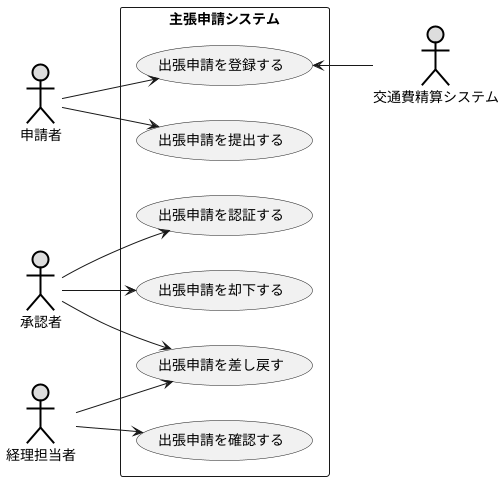 @startuml 例題3
left to right direction
actor 申請者 as user #DDDDDD;line:black;line.bold;
actor 承認者 as admin #DDDDDD;line:black;line.bold;
actor 経理担当者 as par #DDDDDD;line:black;line.bold;
actor 交通費精算システム as sisu #DDDDDD;line:black;line.bold;

rectangle 主張申請システム {
usecase 出張申請を登録する as A
usecase 出張申請を提出する as B
usecase 出張申請を認証する as C
usecase 出張申請を却下する as D
usecase 出張申請を差し戻す as E
usecase 出張申請を確認する as F
}

user --> A
user --> B
admin --> C
admin --> D
admin --> E
par --> E
par --> F 
A <-- sisu
@enduml
